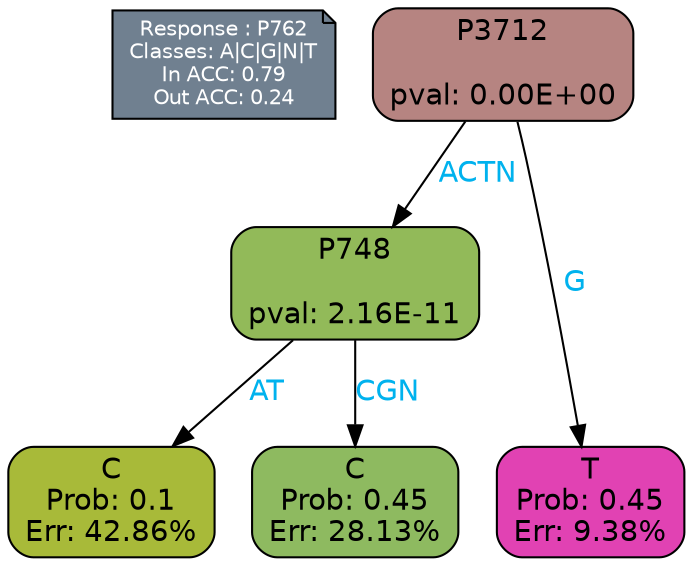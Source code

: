 digraph Tree {
node [shape=box, style="filled, rounded", color="black", fontname=helvetica] ;
graph [ranksep=equally, splines=polylines, bgcolor=transparent, dpi=600] ;
edge [fontname=helvetica] ;
LEGEND [label="Response : P762
Classes: A|C|G|N|T
In ACC: 0.79
Out ACC: 0.24
",shape=note,align=left,style=filled,fillcolor="slategray",fontcolor="white",fontsize=10];1 [label="P3712

pval: 0.00E+00", fillcolor="#b68481"] ;
2 [label="P748

pval: 2.16E-11", fillcolor="#92ba59"] ;
3 [label="C
Prob: 0.1
Err: 42.86%", fillcolor="#a8ba39"] ;
4 [label="C
Prob: 0.45
Err: 28.13%", fillcolor="#8eba60"] ;
5 [label="T
Prob: 0.45
Err: 9.38%", fillcolor="#e142b3"] ;
1 -> 2 [label="ACTN",fontcolor=deepskyblue2] ;
1 -> 5 [label="G",fontcolor=deepskyblue2] ;
2 -> 3 [label="AT",fontcolor=deepskyblue2] ;
2 -> 4 [label="CGN",fontcolor=deepskyblue2] ;
{rank = same; 3;4;5;}{rank = same; LEGEND;1;}}